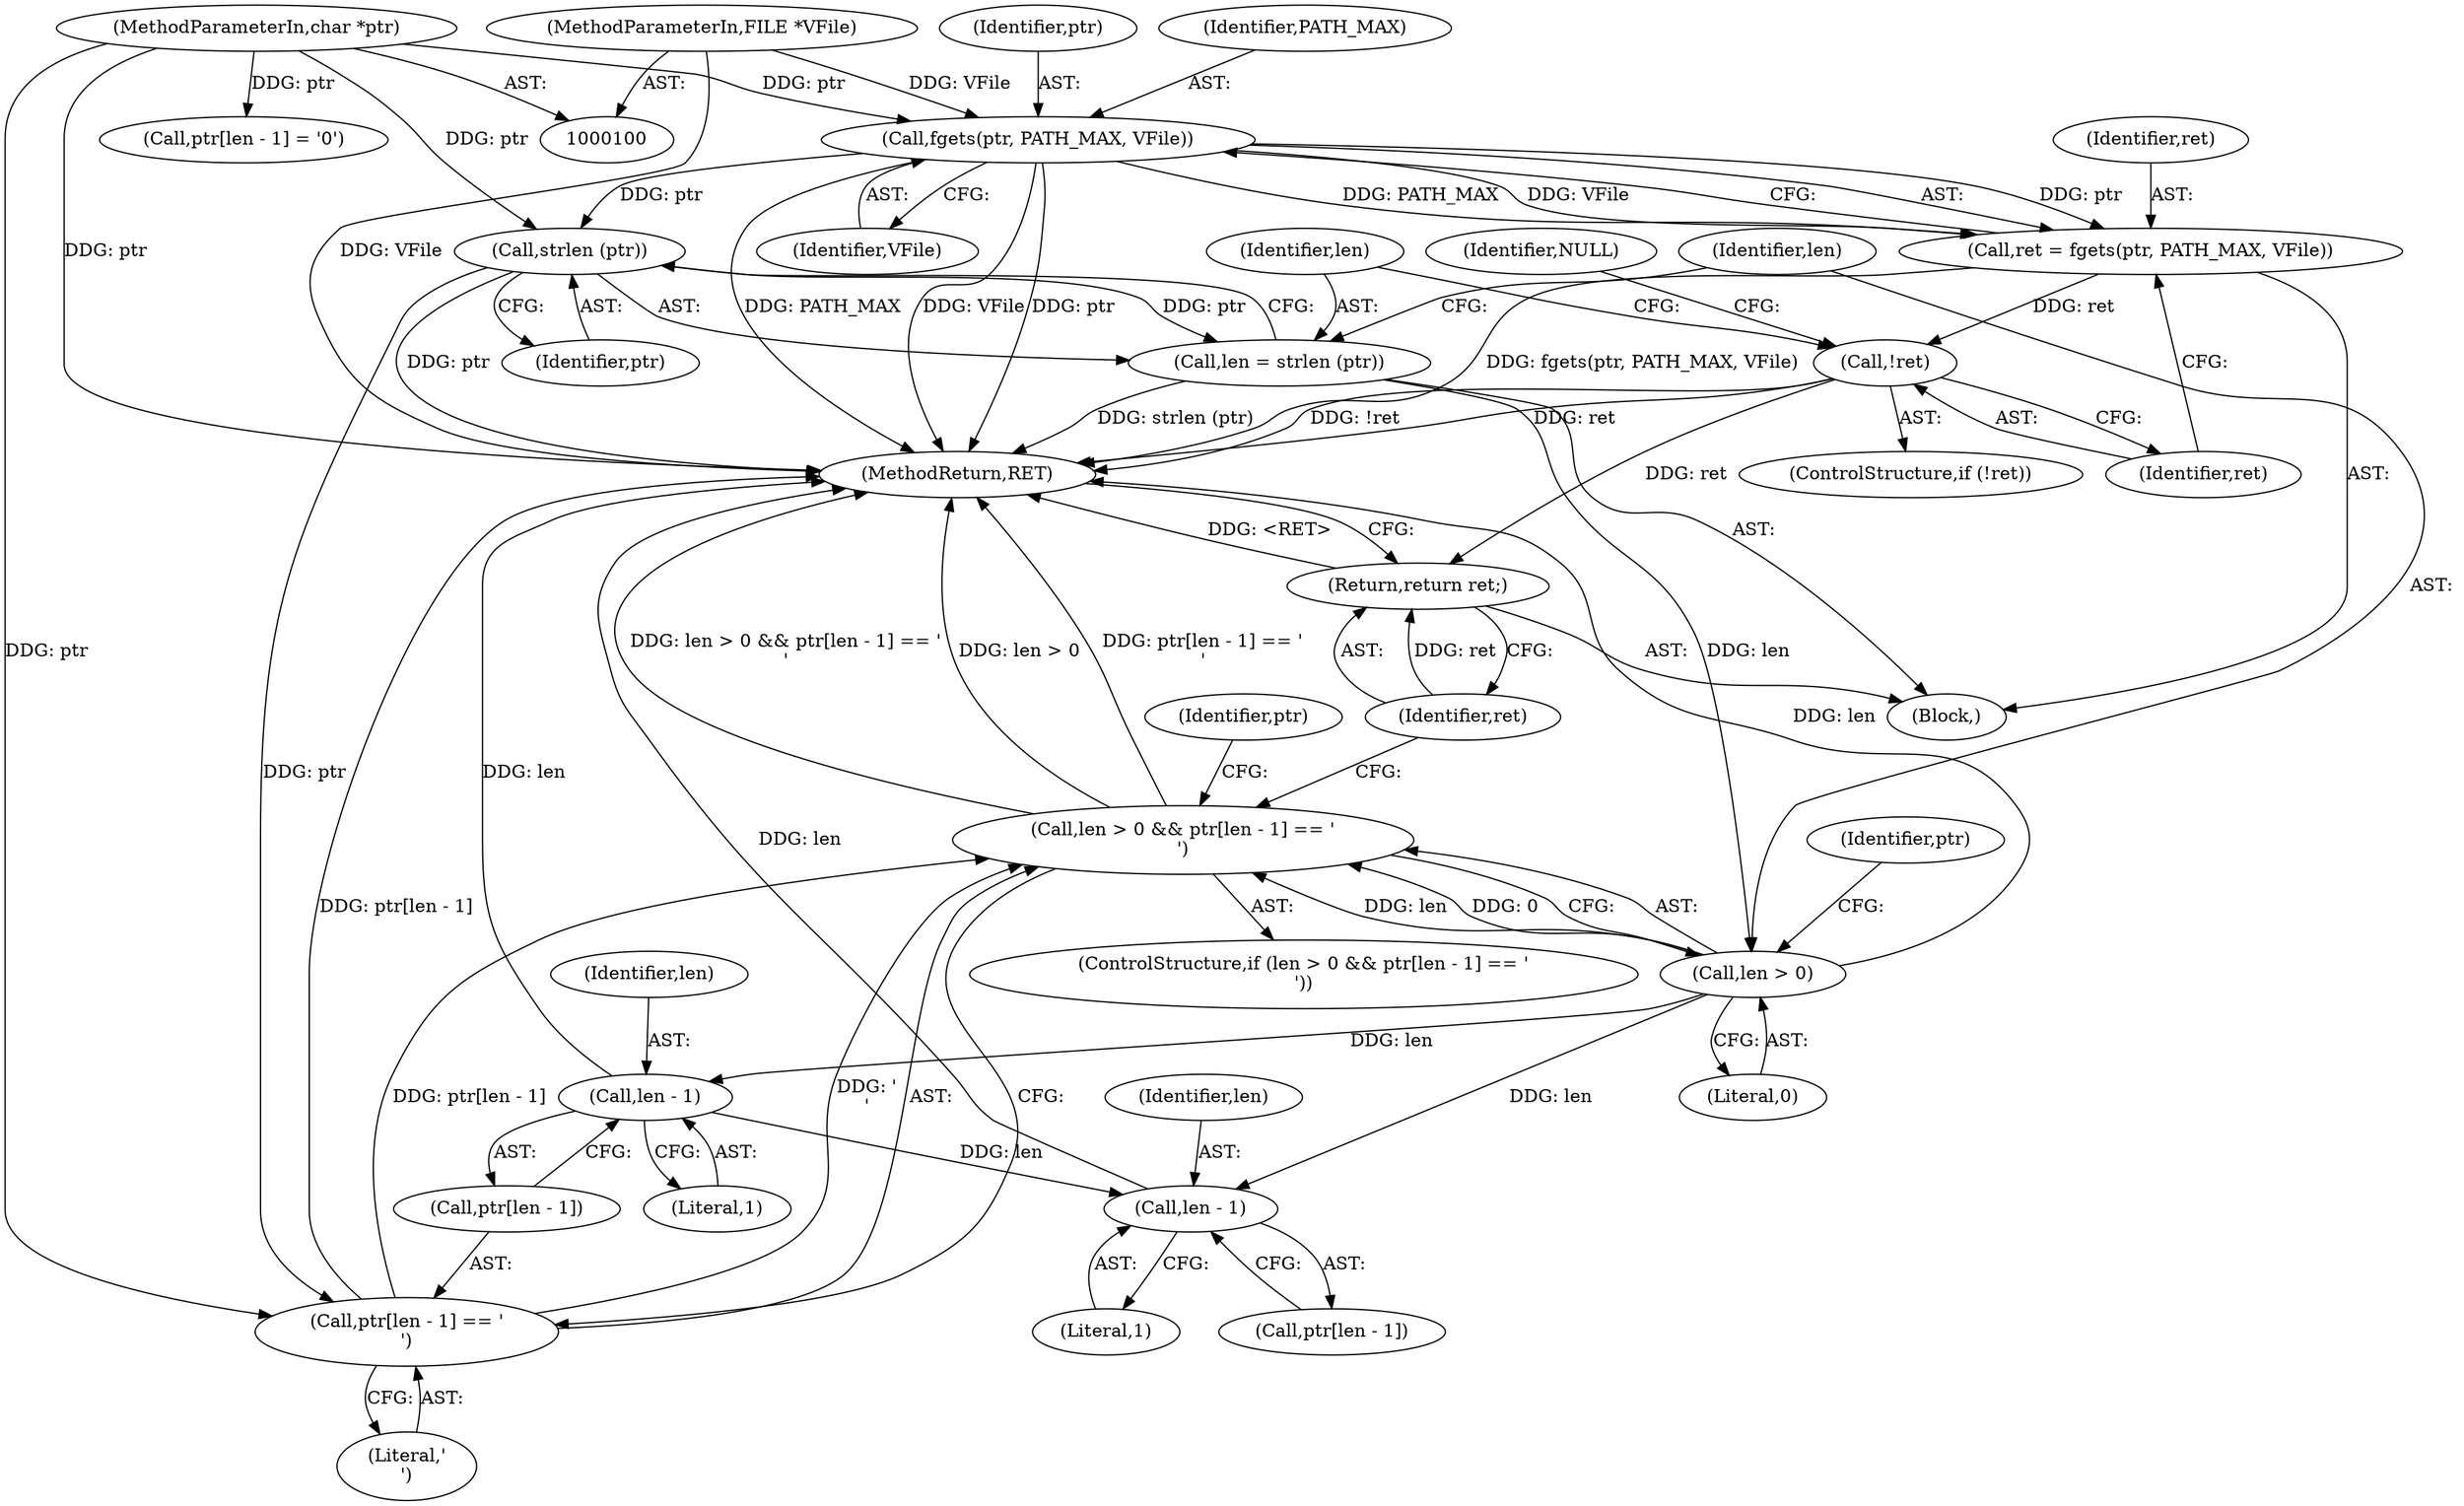 digraph "0_tcpdump_9ba91381954ad325ea4fd26b9c65a8bd9a2a85b6@API" {
"1000108" [label="(Call,fgets(ptr, PATH_MAX, VFile))"];
"1000102" [label="(MethodParameterIn,char *ptr)"];
"1000101" [label="(MethodParameterIn,FILE *VFile)"];
"1000106" [label="(Call,ret = fgets(ptr, PATH_MAX, VFile))"];
"1000113" [label="(Call,!ret)"];
"1000140" [label="(Return,return ret;)"];
"1000119" [label="(Call,strlen (ptr))"];
"1000117" [label="(Call,len = strlen (ptr))"];
"1000123" [label="(Call,len > 0)"];
"1000122" [label="(Call,len > 0 && ptr[len - 1] == '\n')"];
"1000129" [label="(Call,len - 1)"];
"1000136" [label="(Call,len - 1)"];
"1000126" [label="(Call,ptr[len - 1] == '\n')"];
"1000106" [label="(Call,ret = fgets(ptr, PATH_MAX, VFile))"];
"1000140" [label="(Return,return ret;)"];
"1000112" [label="(ControlStructure,if (!ret))"];
"1000122" [label="(Call,len > 0 && ptr[len - 1] == '\n')"];
"1000113" [label="(Call,!ret)"];
"1000116" [label="(Identifier,NULL)"];
"1000114" [label="(Identifier,ret)"];
"1000126" [label="(Call,ptr[len - 1] == '\n')"];
"1000101" [label="(MethodParameterIn,FILE *VFile)"];
"1000111" [label="(Identifier,VFile)"];
"1000118" [label="(Identifier,len)"];
"1000125" [label="(Literal,0)"];
"1000128" [label="(Identifier,ptr)"];
"1000108" [label="(Call,fgets(ptr, PATH_MAX, VFile))"];
"1000107" [label="(Identifier,ret)"];
"1000133" [label="(Call,ptr[len - 1] = '\0')"];
"1000103" [label="(Block,)"];
"1000109" [label="(Identifier,ptr)"];
"1000110" [label="(Identifier,PATH_MAX)"];
"1000131" [label="(Literal,1)"];
"1000136" [label="(Call,len - 1)"];
"1000138" [label="(Literal,1)"];
"1000129" [label="(Call,len - 1)"];
"1000137" [label="(Identifier,len)"];
"1000121" [label="(ControlStructure,if (len > 0 && ptr[len - 1] == '\n'))"];
"1000142" [label="(MethodReturn,RET)"];
"1000102" [label="(MethodParameterIn,char *ptr)"];
"1000123" [label="(Call,len > 0)"];
"1000130" [label="(Identifier,len)"];
"1000135" [label="(Identifier,ptr)"];
"1000134" [label="(Call,ptr[len - 1])"];
"1000132" [label="(Literal,'\n')"];
"1000127" [label="(Call,ptr[len - 1])"];
"1000141" [label="(Identifier,ret)"];
"1000117" [label="(Call,len = strlen (ptr))"];
"1000120" [label="(Identifier,ptr)"];
"1000124" [label="(Identifier,len)"];
"1000119" [label="(Call,strlen (ptr))"];
"1000108" -> "1000106"  [label="AST: "];
"1000108" -> "1000111"  [label="CFG: "];
"1000109" -> "1000108"  [label="AST: "];
"1000110" -> "1000108"  [label="AST: "];
"1000111" -> "1000108"  [label="AST: "];
"1000106" -> "1000108"  [label="CFG: "];
"1000108" -> "1000142"  [label="DDG: VFile"];
"1000108" -> "1000142"  [label="DDG: PATH_MAX"];
"1000108" -> "1000142"  [label="DDG: ptr"];
"1000108" -> "1000106"  [label="DDG: ptr"];
"1000108" -> "1000106"  [label="DDG: PATH_MAX"];
"1000108" -> "1000106"  [label="DDG: VFile"];
"1000102" -> "1000108"  [label="DDG: ptr"];
"1000101" -> "1000108"  [label="DDG: VFile"];
"1000108" -> "1000119"  [label="DDG: ptr"];
"1000102" -> "1000100"  [label="AST: "];
"1000102" -> "1000142"  [label="DDG: ptr"];
"1000102" -> "1000119"  [label="DDG: ptr"];
"1000102" -> "1000126"  [label="DDG: ptr"];
"1000102" -> "1000133"  [label="DDG: ptr"];
"1000101" -> "1000100"  [label="AST: "];
"1000101" -> "1000142"  [label="DDG: VFile"];
"1000106" -> "1000103"  [label="AST: "];
"1000107" -> "1000106"  [label="AST: "];
"1000114" -> "1000106"  [label="CFG: "];
"1000106" -> "1000142"  [label="DDG: fgets(ptr, PATH_MAX, VFile)"];
"1000106" -> "1000113"  [label="DDG: ret"];
"1000113" -> "1000112"  [label="AST: "];
"1000113" -> "1000114"  [label="CFG: "];
"1000114" -> "1000113"  [label="AST: "];
"1000116" -> "1000113"  [label="CFG: "];
"1000118" -> "1000113"  [label="CFG: "];
"1000113" -> "1000142"  [label="DDG: ret"];
"1000113" -> "1000142"  [label="DDG: !ret"];
"1000113" -> "1000140"  [label="DDG: ret"];
"1000140" -> "1000103"  [label="AST: "];
"1000140" -> "1000141"  [label="CFG: "];
"1000141" -> "1000140"  [label="AST: "];
"1000142" -> "1000140"  [label="CFG: "];
"1000140" -> "1000142"  [label="DDG: <RET>"];
"1000141" -> "1000140"  [label="DDG: ret"];
"1000119" -> "1000117"  [label="AST: "];
"1000119" -> "1000120"  [label="CFG: "];
"1000120" -> "1000119"  [label="AST: "];
"1000117" -> "1000119"  [label="CFG: "];
"1000119" -> "1000142"  [label="DDG: ptr"];
"1000119" -> "1000117"  [label="DDG: ptr"];
"1000119" -> "1000126"  [label="DDG: ptr"];
"1000117" -> "1000103"  [label="AST: "];
"1000118" -> "1000117"  [label="AST: "];
"1000124" -> "1000117"  [label="CFG: "];
"1000117" -> "1000142"  [label="DDG: strlen (ptr)"];
"1000117" -> "1000123"  [label="DDG: len"];
"1000123" -> "1000122"  [label="AST: "];
"1000123" -> "1000125"  [label="CFG: "];
"1000124" -> "1000123"  [label="AST: "];
"1000125" -> "1000123"  [label="AST: "];
"1000128" -> "1000123"  [label="CFG: "];
"1000122" -> "1000123"  [label="CFG: "];
"1000123" -> "1000142"  [label="DDG: len"];
"1000123" -> "1000122"  [label="DDG: len"];
"1000123" -> "1000122"  [label="DDG: 0"];
"1000123" -> "1000129"  [label="DDG: len"];
"1000123" -> "1000136"  [label="DDG: len"];
"1000122" -> "1000121"  [label="AST: "];
"1000122" -> "1000126"  [label="CFG: "];
"1000126" -> "1000122"  [label="AST: "];
"1000135" -> "1000122"  [label="CFG: "];
"1000141" -> "1000122"  [label="CFG: "];
"1000122" -> "1000142"  [label="DDG: len > 0"];
"1000122" -> "1000142"  [label="DDG: ptr[len - 1] == '\n'"];
"1000122" -> "1000142"  [label="DDG: len > 0 && ptr[len - 1] == '\n'"];
"1000126" -> "1000122"  [label="DDG: ptr[len - 1]"];
"1000126" -> "1000122"  [label="DDG: '\n'"];
"1000129" -> "1000127"  [label="AST: "];
"1000129" -> "1000131"  [label="CFG: "];
"1000130" -> "1000129"  [label="AST: "];
"1000131" -> "1000129"  [label="AST: "];
"1000127" -> "1000129"  [label="CFG: "];
"1000129" -> "1000142"  [label="DDG: len"];
"1000129" -> "1000136"  [label="DDG: len"];
"1000136" -> "1000134"  [label="AST: "];
"1000136" -> "1000138"  [label="CFG: "];
"1000137" -> "1000136"  [label="AST: "];
"1000138" -> "1000136"  [label="AST: "];
"1000134" -> "1000136"  [label="CFG: "];
"1000136" -> "1000142"  [label="DDG: len"];
"1000126" -> "1000132"  [label="CFG: "];
"1000127" -> "1000126"  [label="AST: "];
"1000132" -> "1000126"  [label="AST: "];
"1000126" -> "1000142"  [label="DDG: ptr[len - 1]"];
}
